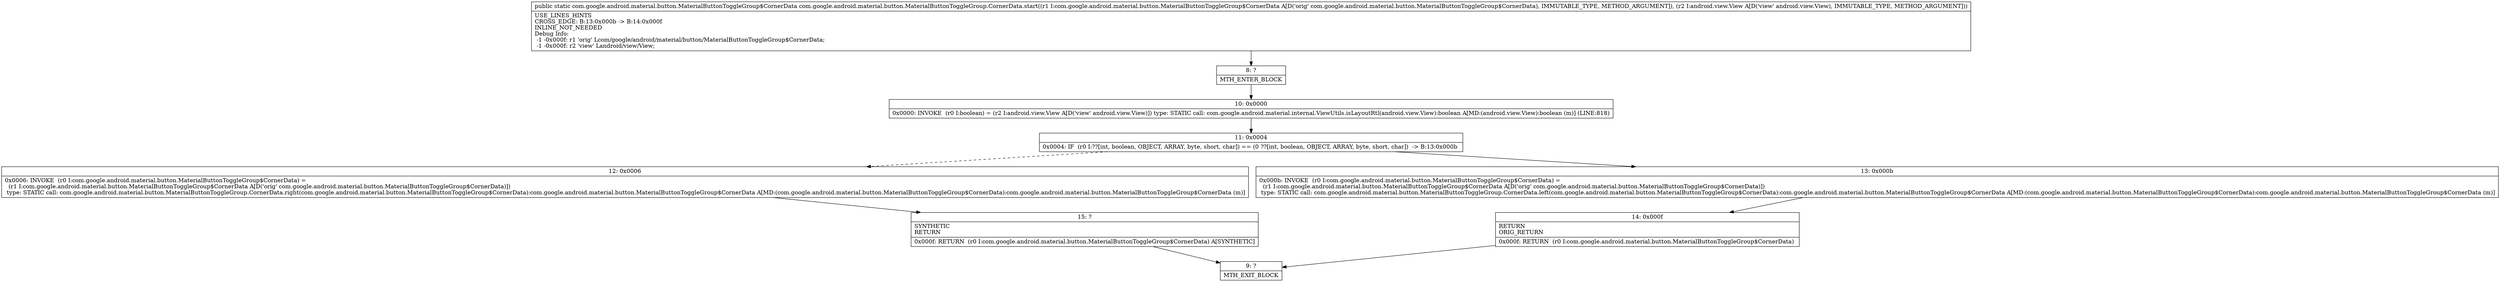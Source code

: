 digraph "CFG forcom.google.android.material.button.MaterialButtonToggleGroup.CornerData.start(Lcom\/google\/android\/material\/button\/MaterialButtonToggleGroup$CornerData;Landroid\/view\/View;)Lcom\/google\/android\/material\/button\/MaterialButtonToggleGroup$CornerData;" {
Node_8 [shape=record,label="{8\:\ ?|MTH_ENTER_BLOCK\l}"];
Node_10 [shape=record,label="{10\:\ 0x0000|0x0000: INVOKE  (r0 I:boolean) = (r2 I:android.view.View A[D('view' android.view.View)]) type: STATIC call: com.google.android.material.internal.ViewUtils.isLayoutRtl(android.view.View):boolean A[MD:(android.view.View):boolean (m)] (LINE:818)\l}"];
Node_11 [shape=record,label="{11\:\ 0x0004|0x0004: IF  (r0 I:??[int, boolean, OBJECT, ARRAY, byte, short, char]) == (0 ??[int, boolean, OBJECT, ARRAY, byte, short, char])  \-\> B:13:0x000b \l}"];
Node_12 [shape=record,label="{12\:\ 0x0006|0x0006: INVOKE  (r0 I:com.google.android.material.button.MaterialButtonToggleGroup$CornerData) = \l  (r1 I:com.google.android.material.button.MaterialButtonToggleGroup$CornerData A[D('orig' com.google.android.material.button.MaterialButtonToggleGroup$CornerData)])\l type: STATIC call: com.google.android.material.button.MaterialButtonToggleGroup.CornerData.right(com.google.android.material.button.MaterialButtonToggleGroup$CornerData):com.google.android.material.button.MaterialButtonToggleGroup$CornerData A[MD:(com.google.android.material.button.MaterialButtonToggleGroup$CornerData):com.google.android.material.button.MaterialButtonToggleGroup$CornerData (m)]\l}"];
Node_15 [shape=record,label="{15\:\ ?|SYNTHETIC\lRETURN\l|0x000f: RETURN  (r0 I:com.google.android.material.button.MaterialButtonToggleGroup$CornerData) A[SYNTHETIC]\l}"];
Node_9 [shape=record,label="{9\:\ ?|MTH_EXIT_BLOCK\l}"];
Node_13 [shape=record,label="{13\:\ 0x000b|0x000b: INVOKE  (r0 I:com.google.android.material.button.MaterialButtonToggleGroup$CornerData) = \l  (r1 I:com.google.android.material.button.MaterialButtonToggleGroup$CornerData A[D('orig' com.google.android.material.button.MaterialButtonToggleGroup$CornerData)])\l type: STATIC call: com.google.android.material.button.MaterialButtonToggleGroup.CornerData.left(com.google.android.material.button.MaterialButtonToggleGroup$CornerData):com.google.android.material.button.MaterialButtonToggleGroup$CornerData A[MD:(com.google.android.material.button.MaterialButtonToggleGroup$CornerData):com.google.android.material.button.MaterialButtonToggleGroup$CornerData (m)]\l}"];
Node_14 [shape=record,label="{14\:\ 0x000f|RETURN\lORIG_RETURN\l|0x000f: RETURN  (r0 I:com.google.android.material.button.MaterialButtonToggleGroup$CornerData) \l}"];
MethodNode[shape=record,label="{public static com.google.android.material.button.MaterialButtonToggleGroup$CornerData com.google.android.material.button.MaterialButtonToggleGroup.CornerData.start((r1 I:com.google.android.material.button.MaterialButtonToggleGroup$CornerData A[D('orig' com.google.android.material.button.MaterialButtonToggleGroup$CornerData), IMMUTABLE_TYPE, METHOD_ARGUMENT]), (r2 I:android.view.View A[D('view' android.view.View), IMMUTABLE_TYPE, METHOD_ARGUMENT]))  | USE_LINES_HINTS\lCROSS_EDGE: B:13:0x000b \-\> B:14:0x000f\lINLINE_NOT_NEEDED\lDebug Info:\l  \-1 \-0x000f: r1 'orig' Lcom\/google\/android\/material\/button\/MaterialButtonToggleGroup$CornerData;\l  \-1 \-0x000f: r2 'view' Landroid\/view\/View;\l}"];
MethodNode -> Node_8;Node_8 -> Node_10;
Node_10 -> Node_11;
Node_11 -> Node_12[style=dashed];
Node_11 -> Node_13;
Node_12 -> Node_15;
Node_15 -> Node_9;
Node_13 -> Node_14;
Node_14 -> Node_9;
}

